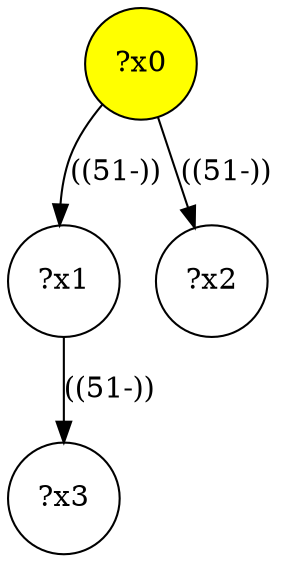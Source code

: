 digraph g {
	x0 [fillcolor="yellow", style="filled," shape=circle, label="?x0"];
	x1 [shape=circle, label="?x1"];
	x0 -> x1 [label="((51-))"];
	x2 [shape=circle, label="?x2"];
	x0 -> x2 [label="((51-))"];
	x3 [shape=circle, label="?x3"];
	x1 -> x3 [label="((51-))"];
}
